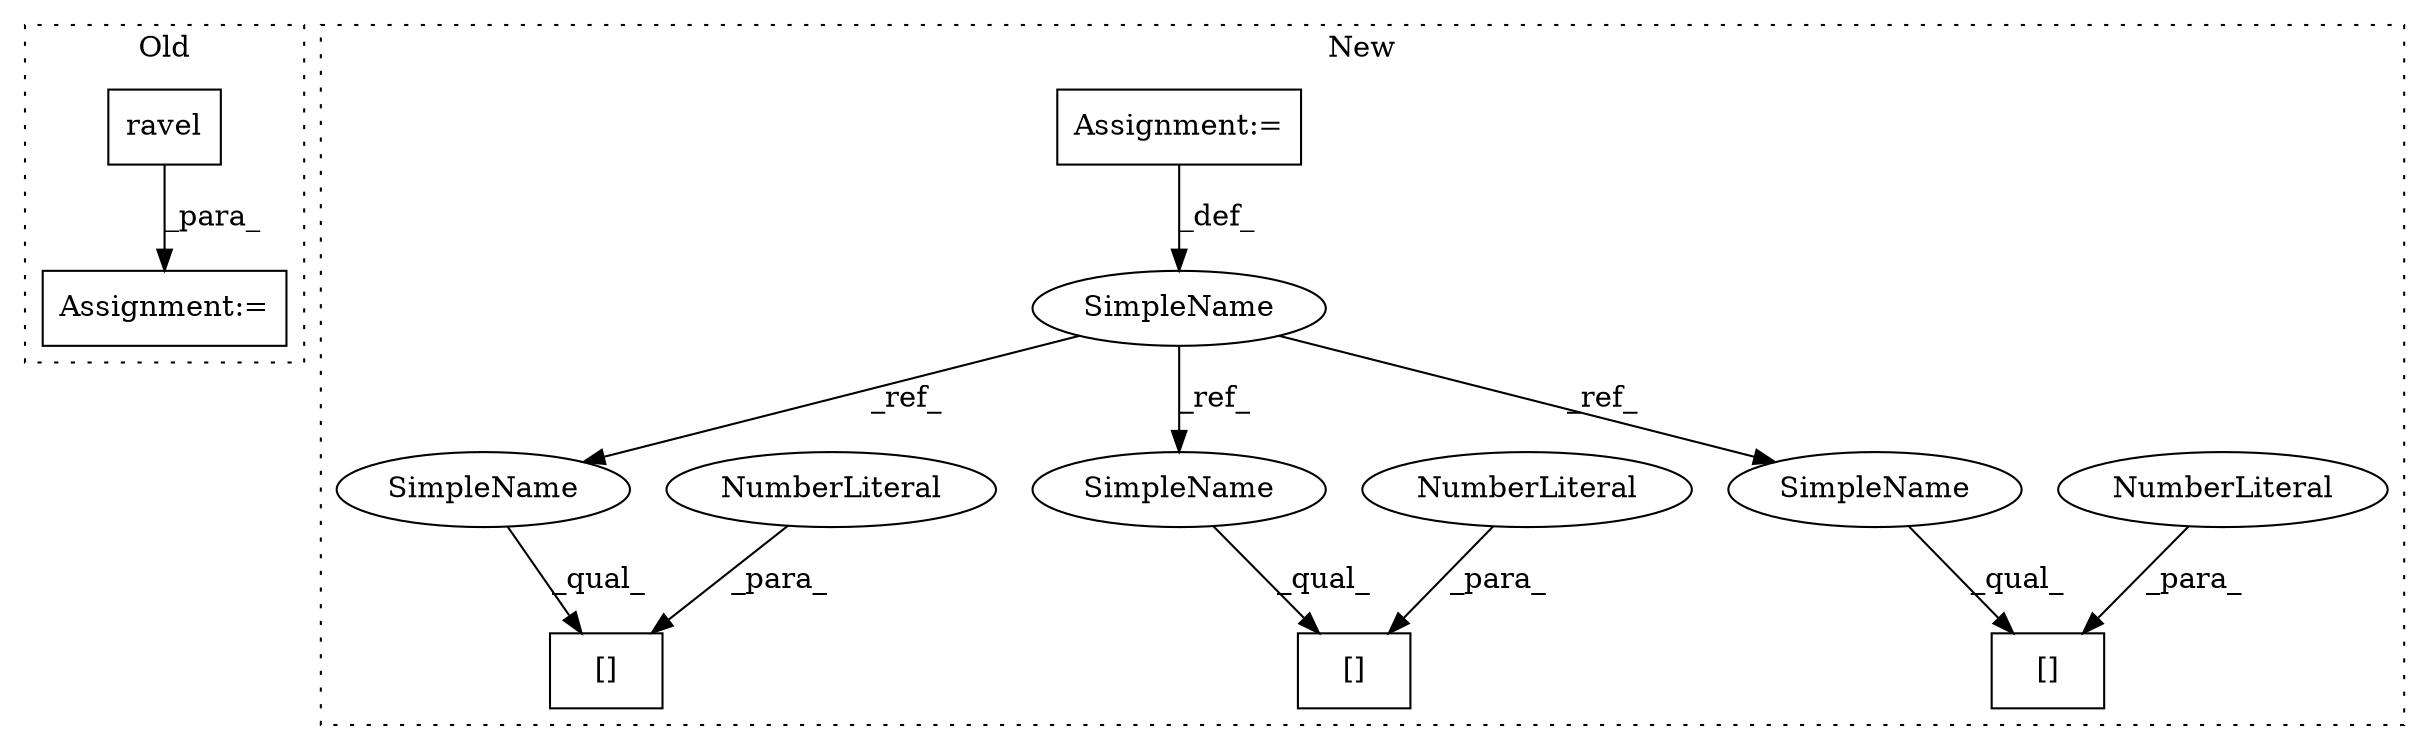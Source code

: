 digraph G {
subgraph cluster0 {
1 [label="ravel" a="32" s="1493" l="7" shape="box"];
4 [label="Assignment:=" a="7" s="1469" l="1" shape="box"];
label = "Old";
style="dotted";
}
subgraph cluster1 {
2 [label="[]" a="2" s="1454,1460" l="5,1" shape="box"];
3 [label="NumberLiteral" a="34" s="1459" l="1" shape="ellipse"];
5 [label="Assignment:=" a="7" s="1391" l="1" shape="box"];
6 [label="[]" a="2" s="1497,1503" l="5,1" shape="box"];
7 [label="NumberLiteral" a="34" s="1502" l="1" shape="ellipse"];
8 [label="[]" a="2" s="1520,1526" l="5,1" shape="box"];
9 [label="NumberLiteral" a="34" s="1525" l="1" shape="ellipse"];
10 [label="SimpleName" a="42" s="1387" l="4" shape="ellipse"];
11 [label="SimpleName" a="42" s="1520" l="4" shape="ellipse"];
12 [label="SimpleName" a="42" s="1454" l="4" shape="ellipse"];
13 [label="SimpleName" a="42" s="1497" l="4" shape="ellipse"];
label = "New";
style="dotted";
}
1 -> 4 [label="_para_"];
3 -> 2 [label="_para_"];
5 -> 10 [label="_def_"];
7 -> 6 [label="_para_"];
9 -> 8 [label="_para_"];
10 -> 13 [label="_ref_"];
10 -> 11 [label="_ref_"];
10 -> 12 [label="_ref_"];
11 -> 8 [label="_qual_"];
12 -> 2 [label="_qual_"];
13 -> 6 [label="_qual_"];
}